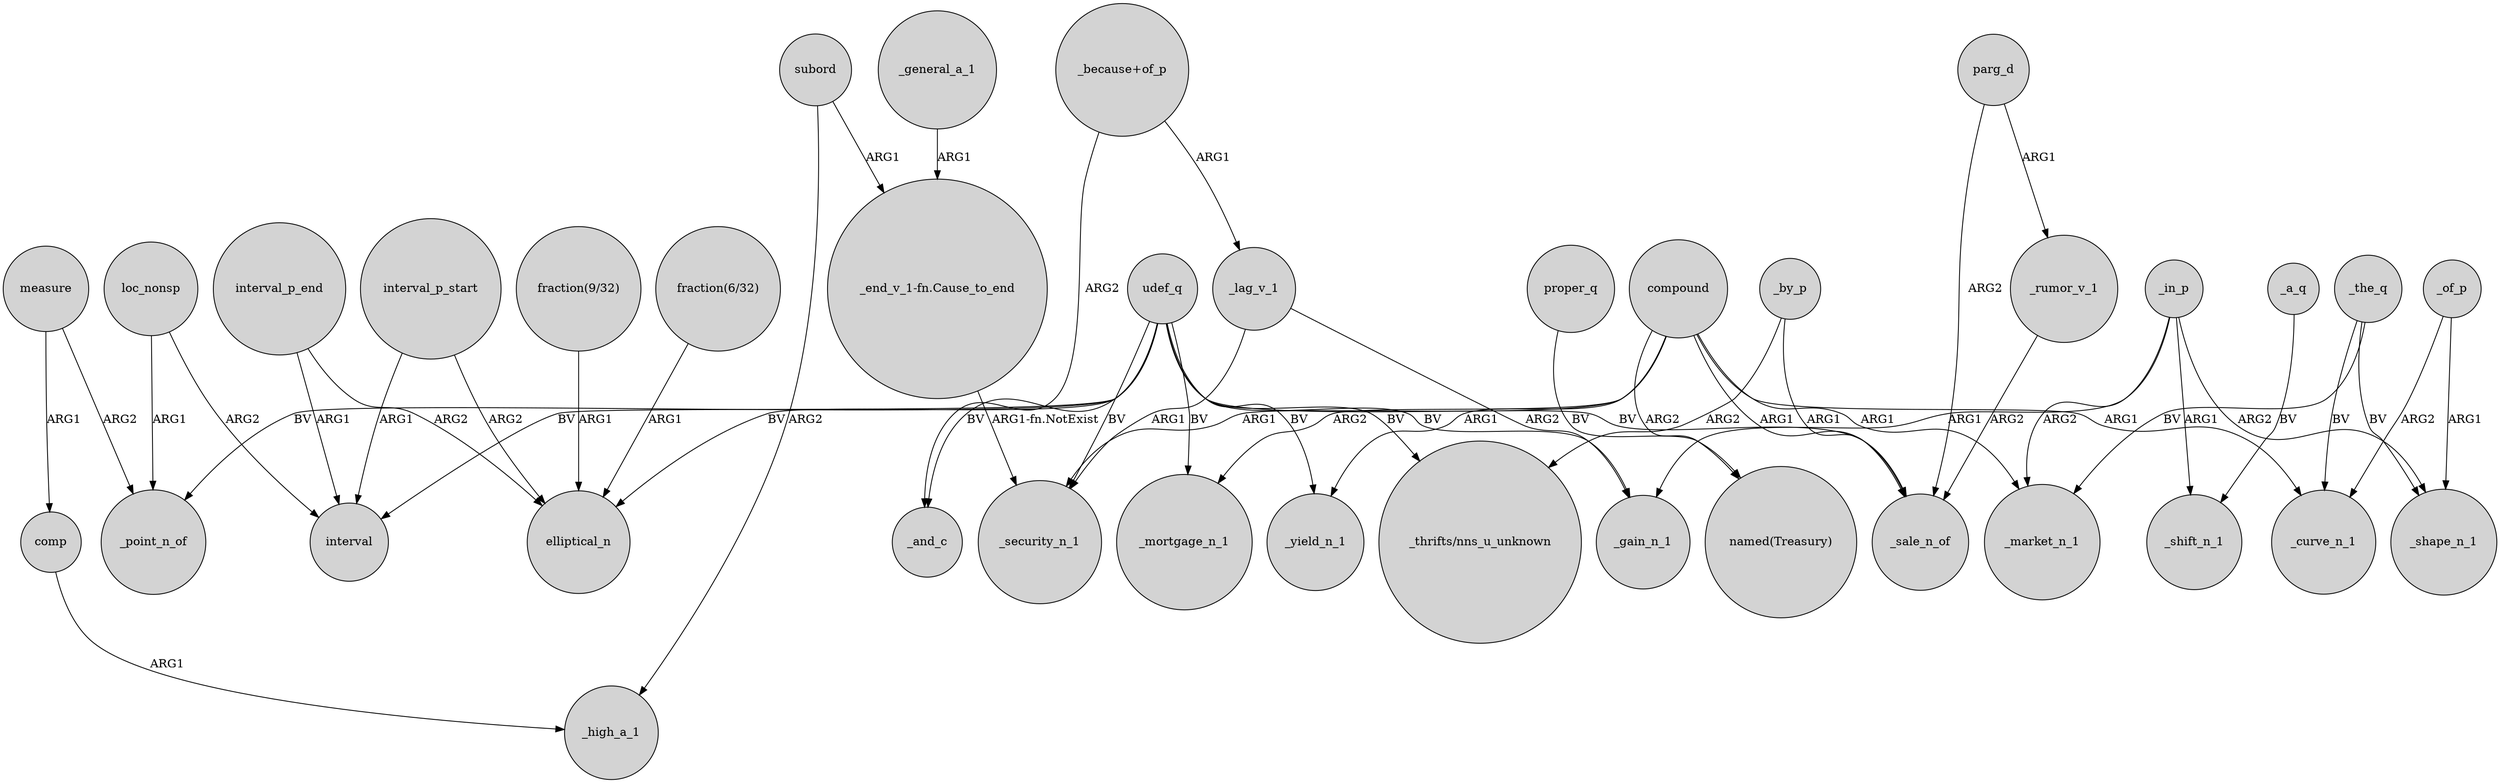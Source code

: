 digraph {
	node [shape=circle style=filled]
	compound -> "named(Treasury)" [label=ARG2]
	loc_nonsp -> _point_n_of [label=ARG1]
	loc_nonsp -> interval [label=ARG2]
	parg_d -> _rumor_v_1 [label=ARG1]
	"fraction(6/32)" -> elliptical_n [label=ARG1]
	udef_q -> _mortgage_n_1 [label=BV]
	udef_q -> elliptical_n [label=BV]
	_of_p -> _curve_n_1 [label=ARG2]
	_the_q -> _curve_n_1 [label=BV]
	udef_q -> _gain_n_1 [label=BV]
	udef_q -> "_thrifts/nns_u_unknown" [label=BV]
	_in_p -> _gain_n_1 [label=ARG1]
	interval_p_end -> elliptical_n [label=ARG2]
	compound -> _mortgage_n_1 [label=ARG2]
	_in_p -> _shift_n_1 [label=ARG1]
	"_because+of_p" -> _and_c [label=ARG2]
	compound -> _yield_n_1 [label=ARG1]
	measure -> comp [label=ARG1]
	comp -> _high_a_1 [label=ARG1]
	interval_p_start -> elliptical_n [label=ARG2]
	_the_q -> _shape_n_1 [label=BV]
	compound -> _security_n_1 [label=ARG1]
	compound -> _curve_n_1 [label=ARG1]
	_by_p -> _sale_n_of [label=ARG1]
	_a_q -> _shift_n_1 [label=BV]
	subord -> "_end_v_1-fn.Cause_to_end" [label=ARG1]
	"fraction(9/32)" -> elliptical_n [label=ARG1]
	subord -> _high_a_1 [label=ARG2]
	udef_q -> _security_n_1 [label=BV]
	interval_p_start -> interval [label=ARG1]
	_of_p -> _shape_n_1 [label=ARG1]
	_lag_v_1 -> _security_n_1 [label=ARG1]
	parg_d -> _sale_n_of [label=ARG2]
	proper_q -> "named(Treasury)" [label=BV]
	udef_q -> _sale_n_of [label=BV]
	interval_p_end -> interval [label=ARG1]
	_rumor_v_1 -> _sale_n_of [label=ARG2]
	"_end_v_1-fn.Cause_to_end" -> _security_n_1 [label="ARG1-fn.NotExist"]
	_in_p -> _market_n_1 [label=ARG2]
	_in_p -> _shape_n_1 [label=ARG2]
	compound -> _market_n_1 [label=ARG1]
	_general_a_1 -> "_end_v_1-fn.Cause_to_end" [label=ARG1]
	_by_p -> "_thrifts/nns_u_unknown" [label=ARG2]
	_the_q -> _market_n_1 [label=BV]
	udef_q -> _and_c [label=BV]
	udef_q -> _yield_n_1 [label=BV]
	udef_q -> interval [label=BV]
	compound -> _sale_n_of [label=ARG1]
	_lag_v_1 -> _gain_n_1 [label=ARG2]
	measure -> _point_n_of [label=ARG2]
	udef_q -> _point_n_of [label=BV]
	"_because+of_p" -> _lag_v_1 [label=ARG1]
}
